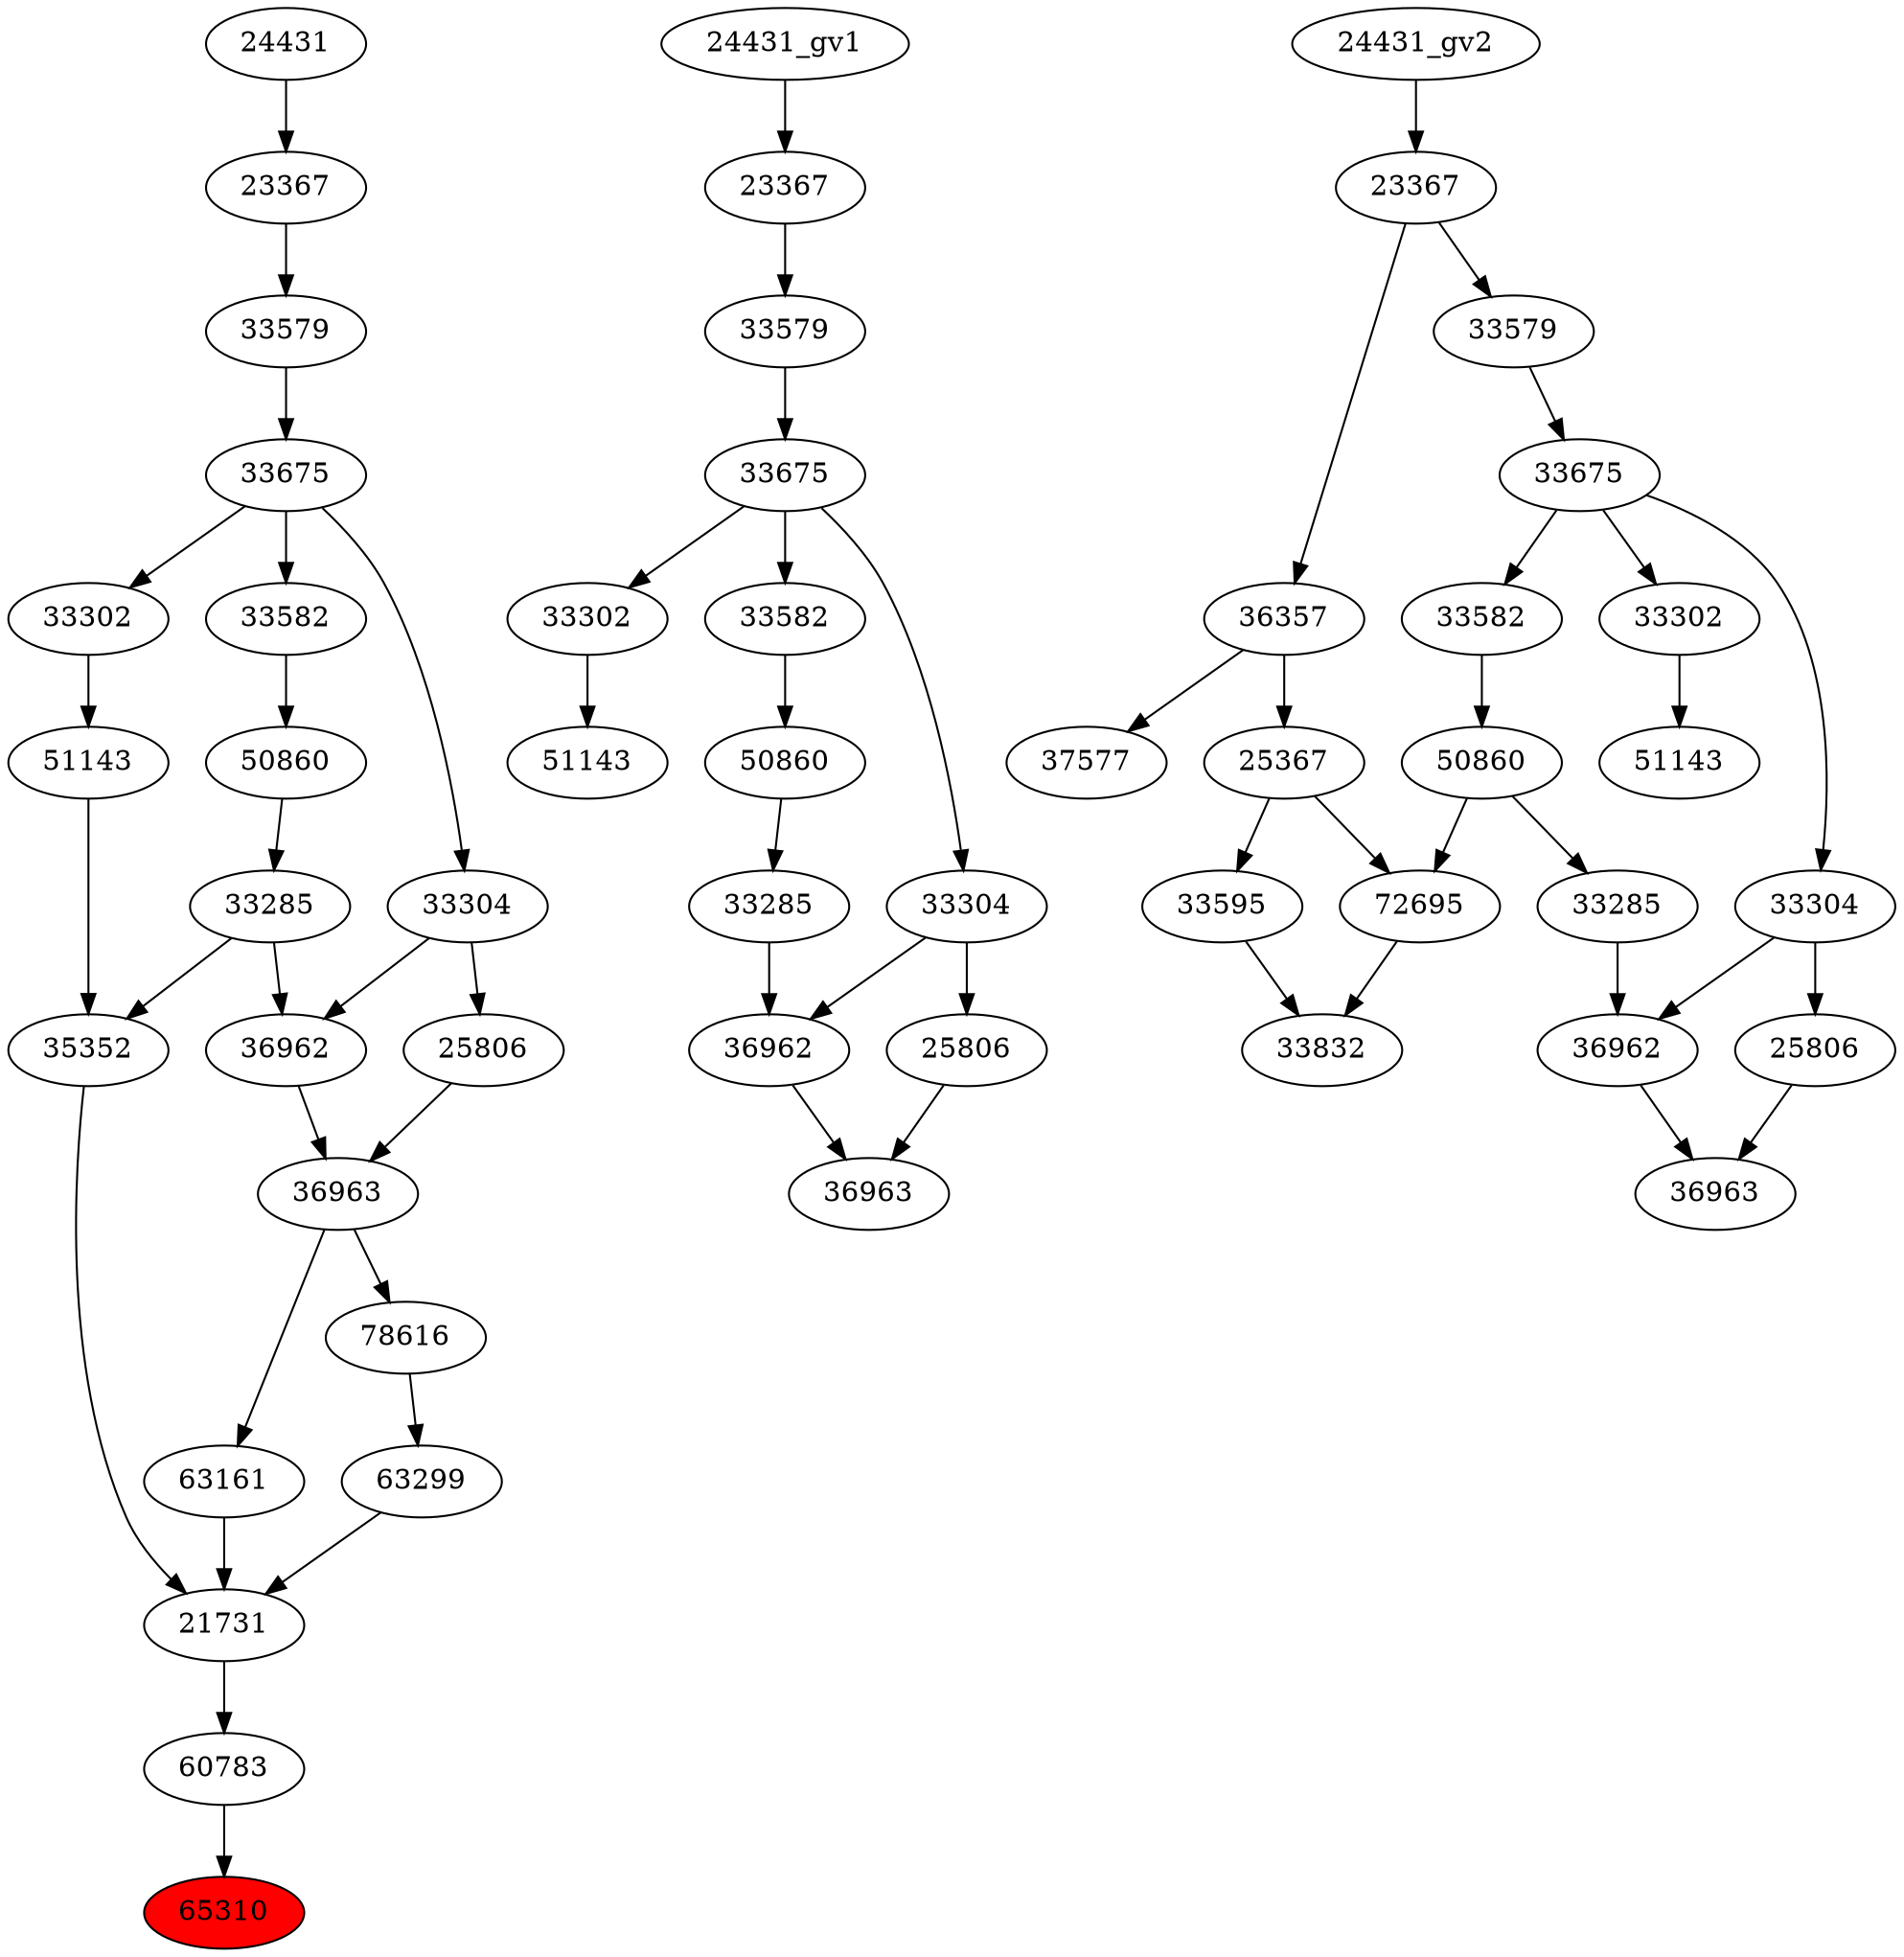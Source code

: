 strict digraph root {
	node [label="\N"];
	{
		node [fillcolor="",
			label="\N",
			style=""
		];
		65310		 [fillcolor=red,
			label=65310,
			style=filled];
		60783		 [label=60783];
		60783 -> 65310;
		21731		 [label=21731];
		21731 -> 60783;
		35352		 [label=35352];
		35352 -> 21731;
		63161		 [label=63161];
		63161 -> 21731;
		63299		 [label=63299];
		63299 -> 21731;
		33285		 [label=33285];
		33285 -> 35352;
		36962		 [label=36962];
		33285 -> 36962;
		51143		 [label=51143];
		51143 -> 35352;
		36963		 [label=36963];
		36963 -> 63161;
		78616		 [label=78616];
		36963 -> 78616;
		78616 -> 63299;
		50860		 [label=50860];
		50860 -> 33285;
		33302		 [label=33302];
		33302 -> 51143;
		36962 -> 36963;
		25806		 [label=25806];
		25806 -> 36963;
		33582		 [label=33582];
		33582 -> 50860;
		33675		 [label=33675];
		33675 -> 33302;
		33675 -> 33582;
		33304		 [label=33304];
		33675 -> 33304;
		33304 -> 36962;
		33304 -> 25806;
		33579		 [label=33579];
		33579 -> 33675;
		23367		 [label=23367];
		23367 -> 33579;
		24431		 [label=24431];
		24431 -> 23367;
	}
	{
		node [label="\N"];
		"33285_gv1"		 [label=33285];
		"36962_gv1"		 [label=36962];
		"33285_gv1" -> "36962_gv1";
		"50860_gv1"		 [label=50860];
		"50860_gv1" -> "33285_gv1";
		"51143_gv1"		 [label=51143];
		"33302_gv1"		 [label=33302];
		"33302_gv1" -> "51143_gv1";
		"36963_gv1"		 [label=36963];
		"36962_gv1" -> "36963_gv1";
		"25806_gv1"		 [label=25806];
		"25806_gv1" -> "36963_gv1";
		"33582_gv1"		 [label=33582];
		"33582_gv1" -> "50860_gv1";
		"33675_gv1"		 [label=33675];
		"33675_gv1" -> "33302_gv1";
		"33675_gv1" -> "33582_gv1";
		"33304_gv1"		 [label=33304];
		"33675_gv1" -> "33304_gv1";
		"33304_gv1" -> "36962_gv1";
		"33304_gv1" -> "25806_gv1";
		"33579_gv1"		 [label=33579];
		"33579_gv1" -> "33675_gv1";
		"23367_gv1"		 [label=23367];
		"23367_gv1" -> "33579_gv1";
		"24431_gv1" -> "23367_gv1";
	}
	{
		node [label="\N"];
		"33285_gv2"		 [label=33285];
		"36962_gv2"		 [label=36962];
		"33285_gv2" -> "36962_gv2";
		"50860_gv2"		 [label=50860];
		"50860_gv2" -> "33285_gv2";
		72695		 [label=72695];
		"50860_gv2" -> 72695;
		"36963_gv2"		 [label=36963];
		"36962_gv2" -> "36963_gv2";
		"25806_gv2"		 [label=25806];
		"25806_gv2" -> "36963_gv2";
		"33582_gv2"		 [label=33582];
		"33582_gv2" -> "50860_gv2";
		37577		 [label=37577];
		36357		 [label=36357];
		36357 -> 37577;
		25367		 [label=25367];
		36357 -> 25367;
		"33675_gv2"		 [label=33675];
		"33675_gv2" -> "33582_gv2";
		"33302_gv2"		 [label=33302];
		"33675_gv2" -> "33302_gv2";
		"33304_gv2"		 [label=33304];
		"33675_gv2" -> "33304_gv2";
		"33579_gv2"		 [label=33579];
		"33579_gv2" -> "33675_gv2";
		33832		 [label=33832];
		72695 -> 33832;
		33595		 [label=33595];
		33595 -> 33832;
		"51143_gv2"		 [label=51143];
		"33302_gv2" -> "51143_gv2";
		"33304_gv2" -> "36962_gv2";
		"33304_gv2" -> "25806_gv2";
		"23367_gv2"		 [label=23367];
		"23367_gv2" -> 36357;
		"23367_gv2" -> "33579_gv2";
		25367 -> 72695;
		25367 -> 33595;
		"24431_gv2" -> "23367_gv2";
	}
}
